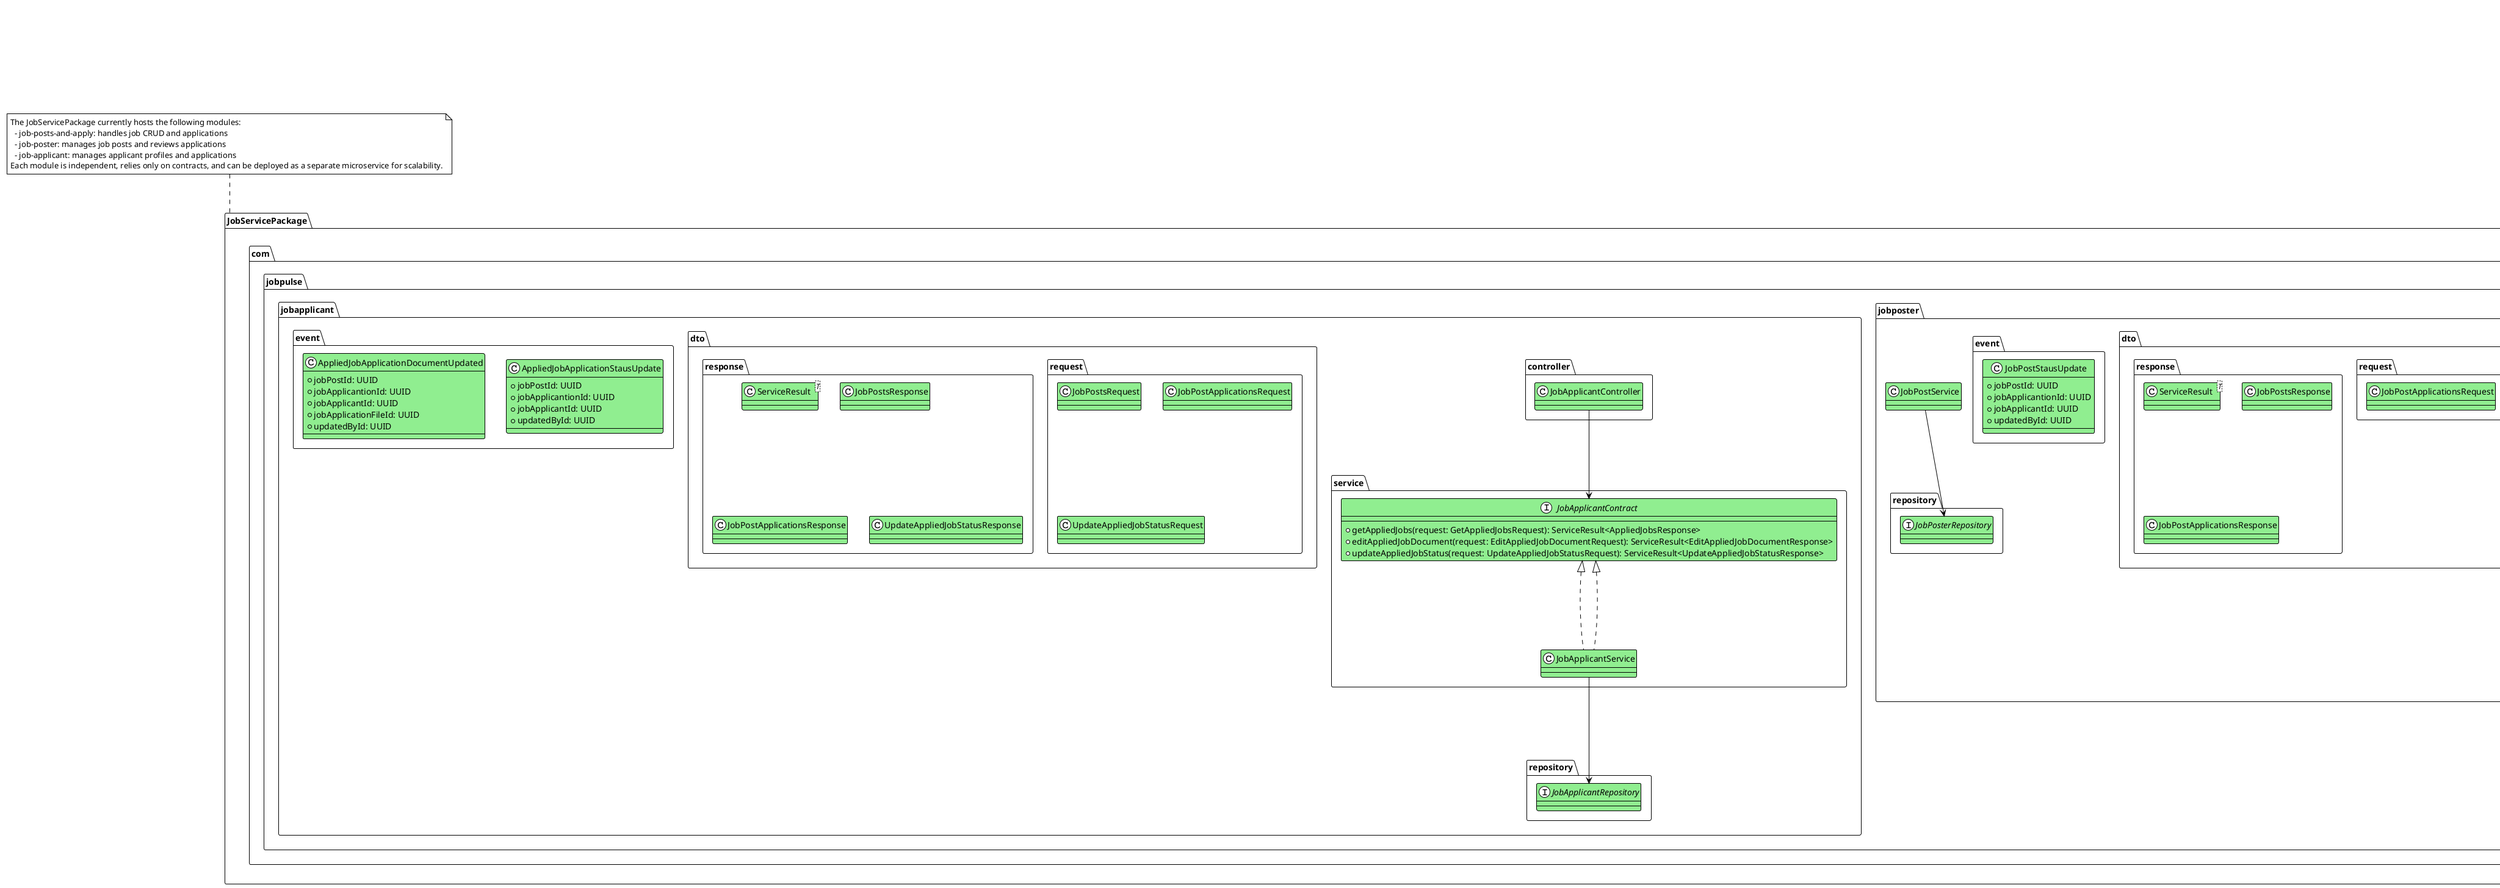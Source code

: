 @startuml job-service-architecture
!theme plain
skinparam class {
    BackgroundColor LightGreen
    BorderColor Black
    ArrowColor Black
}

title JobPulse Job Service Architecture

package JobServicePackage {
    package "com.jobpulse.jobpostsandapply" {
        package controller {
            class JobPostAndApplyController {}
        }
        package dto {
            package request {
                class CreateJobPostRequest {

                }
                class ApplyToJobRequest {

                }
            }
            package response {
                class ServiceResult<T> {}
                class CreateJobPostResponse
                class ApplyToJobResponse
                class JobListingsResponse
            }
        }
        package repository {
            interface JobPostAndApplicationRepository {}
        }
        package service {
            interface JobPostAndApplicationContract  {
                +getJobListings(): ServiceResult<JobListingsResponse>
                +createJob(CreateJobPostRequest): ServiceResult<CreateJobPostResponse>
                +applyJob(ApplyToJobRequest): ServiceResult<ApplyToJobResponse>
            }
            class JobPostAndApplicationService implements JobPostAndApplicationContract {

            }
        }

        JobPostAndApplyController --> JobPostAndApplicationContract
        JobPostAndApplicationContract <|.. JobPostAndApplicationService
        JobPostAndApplicationService --> JobPostAndApplicationRepository
    }
    package "com.jobpulse.jobposter" {
        package controller {
            class JobPosterController {
            }
        }
        package dto {
            package request {
                class JobPostsRequest
                class JobPostApplicationsRequest
            }
            package response {
                class ServiceResult<T> {}
                class JobPostsResponse
                class JobPostApplicationsResponse
            }
        }
        package event {
            class JobPostStausUpdate {
                +jobPostId: UUID
                +jobApplicantionId: UUID
                +jobApplicantId: UUID
                +updatedById: UUID
            }
        }
        package repository {
            interface JobPosterRepository 
        }
        package service {
            interface JobPosterContract {
                +getJobPostsByPoster(JobPostsRequest): ServiceResult<JobPostsResponse>
                +editJobPostStatus(EditJobPostStatusRequest): ServiceResult<EditJobPostStatusResponse>
                +getJobPostApplications(JobPostApplicationsRequest): ServiceResult<JobPostApplicationsResponse>
            }
            class JobPosterService implements JobPosterContract {
            }
        }
        JobPosterController --> JobPosterContract
        JobPosterContract <|.. JobPosterService
        JobPostService --> JobPosterRepository
    }
    package "com.jobpulse.jobapplicant" {
        package controller {
            class JobApplicantController {
            }
        }
        package dto {
            package request {
                class JobPostsRequest
                class JobPostApplicationsRequest
                class UpdateAppliedJobStatusRequest
            }
            package response {
                class ServiceResult<T> {}
                class JobPostsResponse
                class JobPostApplicationsResponse
                class UpdateAppliedJobStatusResponse
            }
        }
        package event {
            class AppliedJobApplicationStausUpdate {
                +jobPostId: UUID
                +jobApplicantionId: UUID
                +jobApplicantId: UUID
                +updatedById: UUID
            }
            class AppliedJobApplicationDocumentUpdated {
                +jobPostId: UUID
                +jobApplicantionId: UUID
                +jobApplicantId: UUID
                +jobApplicationFileId: UUID
                +updatedById: UUID
            }
        }
        package repository {
            interface JobApplicantRepository 
        }
        package service {
            interface JobApplicantContract {
                +getAppliedJobs(request: GetAppliedJobsRequest): ServiceResult<AppliedJobsResponse>
                +editAppliedJobDocument(request: EditAppliedJobDocumentRequest): ServiceResult<EditAppliedJobDocumentResponse>
                +updateAppliedJobStatus(request: UpdateAppliedJobStatusRequest): ServiceResult<UpdateAppliedJobStatusResponse>
            }
            class JobApplicantService implements JobApplicantContract {
            }
        }
        JobApplicantController --> JobApplicantContract
        JobApplicantContract <|.. JobApplicantService
        JobApplicantService --> JobApplicantRepository
    }
}
note top of JobServicePackage
  The JobServicePackage currently hosts the following modules:
    - job-posts-and-apply: handles job CRUD and applications
    - job-poster: manages job posts and reviews applications
    - job-applicant: manages applicant profiles and applications
  Each module is independent, relies only on contracts, and can be deployed as a separate microservice for scalability.
end note


package "JobPoster" {
    package Enum {            
        enum JobPostStatus {
            DRAFT
            ACTIVE
            FILLED
            WITHDRAWN
        }
        enum RevisionStatus {
            DRAFT
            ACTIVE
        }

        enum UserRole {
            ADMIN
            JOB_POSTER
            JOB_APPLICANT
        }
        enum SkeletonType {
            DESCRIPTION_ONLY_SKELETON
            DESCRIPTION_COMPANY_SKELETON
            DESCRIPTION_PREREQUISITES_SKELETON
            DESCRIPTION_COMPANY_PREREQUISITES_SKELETON
        }
    }
    package Domain {
        class JobPost {
            +id: UUID
            +title: String
            +jobPosterId: UUID
            +jobPostContentId: UUID
            +status: JobPostStatus
            +createdAt: LocalDateTime
            +updatedAt: LocalDateTime
        }

        class JobPostContent {
            +jobPostContentId: UUID
            +jobPostSkeletonId: UUID
            +revisionStatus: RevisionStatus
            +createdAt: LocalDateTime
            +updatedAt: LocalDateTime
        }

        class JobPostSkeleton {
            +jobPostSkeletonId: UUID
            +skeletonType: SkeletonType
            +status: RevisionStatus
            +createdAt: LocalDateTime
            +updatedAt: LocalDateTime
        }
        note top of JobPostSkeleton
        JobPostSkeleton can have any one of the available flavours
        defined in Skeleton Types Relations at a time.
        Flavour can change via versioning.
        end note

        package "Skeleton Types Relations" #DDDDDD {
            class DESCRIPTION_ONLY_SKELETON {
                +id: UUID
                +jobPostDescriptionId: UUID
                +createdAt: LocalDateTime
                +updatedAt: LocalDateTime
            }
            class DESCRIPTION_COMPANY_SKELETON {
                +id: UUID
                +jobPostDescriptionId: UUID
                +companyDetailsId: UUID
                +createdAt: LocalDateTime
                +updatedAt: LocalDateTime
            }
            class DESCRIPTION_PREREQUISITES_SKELETON {
                +id: UUID
                +jobPostDescriptionId: UUID
                +jobPostPreRequisitesId: UUID
                +createdAt: LocalDateTime
                +updatedAt: LocalDateTime
            }
            class DESCRIPTION_COMPANY_PREREQUISITES_SKELETON {
                +id: UUID
                +jobPostDescriptionId: UUID
                +companyDetailsId: UUID
                +jobPostPreRequisitesId: UUID
                +createdAt: LocalDateTime
                +updatedAt: LocalDateTime
            }
            class JobPostDescription {
                +jobPostDescriptionId: UUID
                +description: String
                +createdAt: LocalDateTime
                +updatedAt: LocalDateTime
            }
            class CompanyDetails {
                +companyDetailsId: UUID
                +name: String
                +tagline: String
                +phone: Number
                +createdAt: LocalDateTime
                +updatedAt: LocalDateTime
            }
            class JobPostPreRequisites {
                +jobPostPreRequisitesId: UUID
                +createdAt: LocalDateTime
                +updatedAt: LocalDateTime
            }

            DESCRIPTION_ONLY_SKELETON "1" -- "1" JobPostDescription 
            DESCRIPTION_COMPANY_SKELETON "1" -- "1" JobPostDescription 
            DESCRIPTION_COMPANY_SKELETON "1" -- "1" CompanyDetails 
            DESCRIPTION_PREREQUISITES_SKELETON "1" -- "1" JobPostDescription 
            DESCRIPTION_PREREQUISITES_SKELETON "1" -- "1" JobPostPreRequisites 
            DESCRIPTION_COMPANY_PREREQUISITES_SKELETON "1" -- "1" JobPostDescription 
            DESCRIPTION_COMPANY_PREREQUISITES_SKELETON "1" -- "1" CompanyDetails 
            DESCRIPTION_COMPANY_PREREQUISITES_SKELETON "1" -- "1" JobPostPreRequisites 
            }

        JobPost "1" -- "1" JobPostContent
        JobPostContent "1" -- "1--*" JobPostSkeleton

        JobPostSkeleton "1" -- "0..1" DESCRIPTION_ONLY_SKELETON
        JobPostSkeleton "1" -- "0..1" DESCRIPTION_COMPANY_SKELETON
        JobPostSkeleton "1" -- "0..1" DESCRIPTION_PREREQUISITES_SKELETON
        JobPostSkeleton "1" -- "0..1" DESCRIPTION_COMPANY_PREREQUISITES_SKELETON
    }
}
package "JobApplicant" {
    package Enum {
        enum ApplicationDocumentType {
            RESUME
            COVER
            OTHER
        }
        enum ApplicationStatus {
            APPLIED
            IN_REVIEW
            REJECTED
            SHORTLISTED
            ONBOARDED
        }
    }
    package Event {
        class JobApplicantSentEvent {
            +jobApplicationId: UUID
            +jobPostId: UUID
            +jobApplicantId: UUID
            +createdAt: LocalDateTime
        }
    }
    package Domain {
        class JobApplication {
            +jobApplicationId: UUID
            +jobPostId: UUID
            +jobApplicantId: UUID
            +status: ApplicationStatus
            +createdAt: LocalDateTime
            +updatedAt: LocalDateTime
        }
        class JobApplicationFileMapping {
            +jobApplicationDocumentId: UUID
            +jobPostId: UUID
            +jobApplicationFileId: UUID
            +jobApplicationId: UUID
            +createdAt: LocalDateTime
            +updatedAt: LocalDateTime
        }

        note top of JobApplicationFileMapping
        Acts as a join table between JobApplication and JobApplicationFile.
        Allows many-to-many relationship: an application can have multiple files,
        and a file can be used in multiple applications.
        Indexes:
            - (jobPostId, jobApplicationId)
            - createdAt
        Partitioning: by createdAt (range, typically 3-week intervals)
        end note
        class JobApplicationFile {
            +jobApplicationFileId: UUID
            +fileName: String
            +fileType: ApplicationDocumentType
            +createdAt: LocalDateTime
            +uploadedAt: LocalDateTime
        }

        JobApplication "1" -- "0..*" JobApplicationFileMapping
        JobApplicationFileMapping "1" -- "0..*" JobApplicationFile
    }
    JobPost "1" -- "0..*" JobApplication
}

' package "DTOs" {
'     class "ServiceResult<T>" {
'         -success: boolean
'         -data: T
'         -errorMessage: String
'         -errorCode: String
'         +{static} success(T): ServiceResult<T>
'         +{static} failure(String, String): ServiceResult<T>
'         +isSuccess(): boolean
'         +isFailure(): boolean
'     }
    
'     class CreateJobPostRequest {
'         +title: String
'         +description: String
'     }
    
'     class CreateJobPostCommand {
'         +title: String
'         +description: String
'         +jobPosterId: UUID
'     }
    
'     class JobListingsResponse {
'         +jobs: List<JobPost>
'         +totalElements: long
'         +totalPages: int
'         +{static} from(Page<JobPost>): JobListingsResponse
'     }
    
'     class CreatedResponse {
'         +id: String
'         +message: String
'     }
    
'     class UserContext {
'         +userId: UUID
'         +role: UserRole
'         +email: String
'     }
' }

' package "Configuration" {
'     class SecurityConfig {
'         +filterChain(HttpSecurity): SecurityFilterChain
'         +jwtAuthenticationConverter(): JwtAuthenticationConverter
'     }
    
'     class OpenApiConfig {
'         +openAPI(): OpenAPI
'     }
' }


' JobServiceController --> JobServiceContract : uses
' JobService ..|> JobServiceContract : implements
' JobService --> JobPostRepository : uses

' JobServiceController --> CreateJobPostRequest : receives
' JobService --> CreateJobPostCommand : uses
' JobService --> "ServiceResult<JobListingsResponse>" : returns
' JobService --> "ServiceResult<CreatedResponse>" : returns

' JobPost --> ApplicationStatus : references
' JobApplication --> ApplicationStatus : has
' ApplicationFiles --> ApplicationFileType : has

' JobPost "1" -- "0..*" JobApplication : has
' JobApplication "1" -- "0..*" ApplicationFiles : contains

' JobPostRepository --> JobPost : manages
' JobApplicationRepository --> JobApplication : manages  
' ApplicationFilesRepository --> ApplicationFiles : manages

@enduml